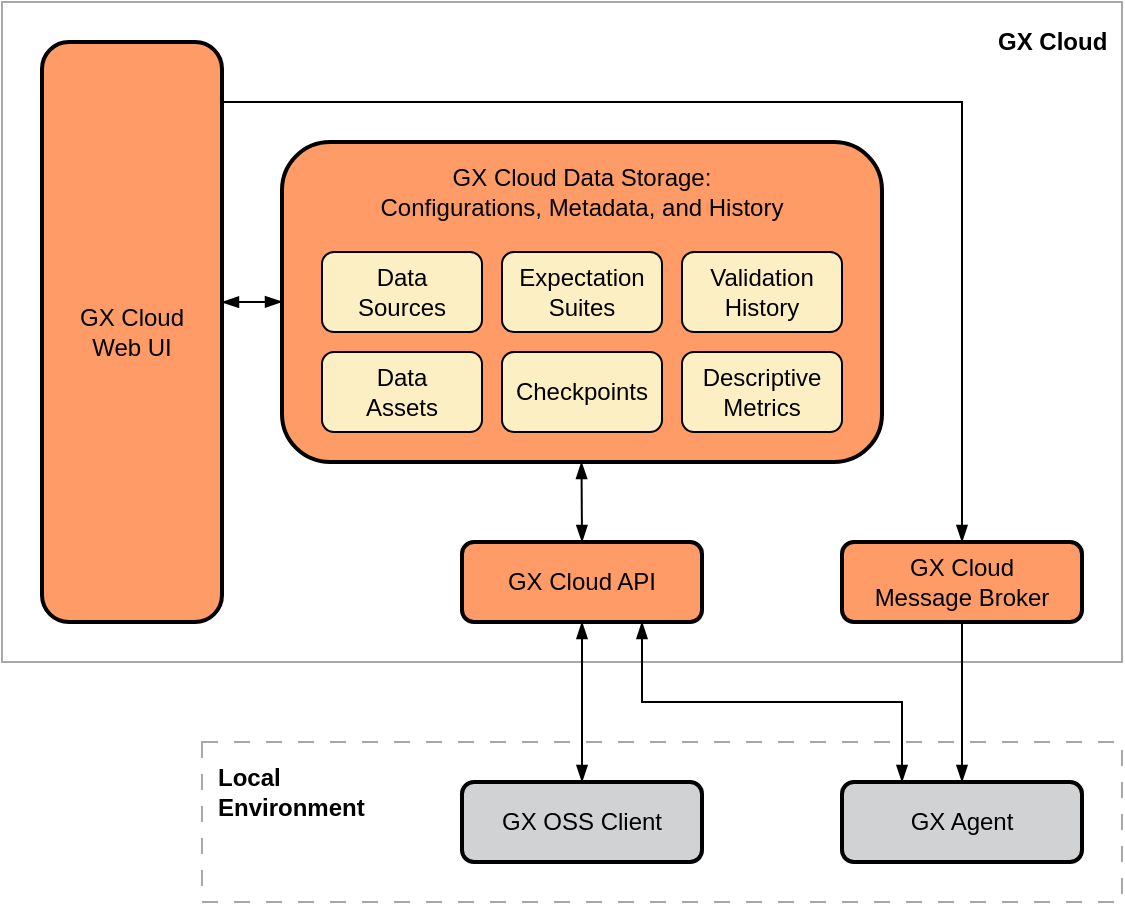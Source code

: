 <mxfile version="22.0.8" type="device" pages="4">
  <diagram id="4rBeRc0VbkWU1G6_L1bp" name="gx-cloud-architecture">
    <mxGraphModel dx="993" dy="1086" grid="1" gridSize="10" guides="1" tooltips="1" connect="1" arrows="1" fold="1" page="1" pageScale="1" pageWidth="1100" pageHeight="850" math="0" shadow="0">
      <root>
        <mxCell id="0" />
        <mxCell id="1" parent="0" />
        <mxCell id="TUDYuU7qML7kbOazX5dM-1" value="" style="rounded=0;whiteSpace=wrap;html=1;strokeColor=#A6A8AB;fillColor=none;dashed=1;perimeterSpacing=0;dashPattern=8 8;" parent="1" vertex="1">
          <mxGeometry x="260" y="410" width="460" height="80" as="geometry" />
        </mxCell>
        <mxCell id="TUDYuU7qML7kbOazX5dM-2" value="" style="rounded=0;whiteSpace=wrap;html=1;strokeColor=#A6A8AB;fillColor=none;" parent="1" vertex="1">
          <mxGeometry x="160" y="40" width="560" height="330" as="geometry" />
        </mxCell>
        <mxCell id="TUDYuU7qML7kbOazX5dM-3" value="" style="rounded=1;whiteSpace=wrap;html=1;strokeWidth=2;fillColor=#FF9B67;" parent="1" vertex="1">
          <mxGeometry x="300" y="110" width="300" height="160" as="geometry" />
        </mxCell>
        <mxCell id="TUDYuU7qML7kbOazX5dM-4" value="GX Agent" style="rounded=1;whiteSpace=wrap;html=1;glass=0;strokeWidth=2;fillColor=#D0D2D3;" parent="1" vertex="1">
          <mxGeometry x="580" y="430" width="120" height="40" as="geometry" />
        </mxCell>
        <mxCell id="TUDYuU7qML7kbOazX5dM-6" value="GX OSS Client" style="rounded=1;whiteSpace=wrap;html=1;fillColor=#d0d2d3;strokeWidth=2;" parent="1" vertex="1">
          <mxGeometry x="390" y="430" width="120" height="40" as="geometry" />
        </mxCell>
        <mxCell id="TUDYuU7qML7kbOazX5dM-8" value="GX Cloud Data Storage:&lt;br&gt;Configurations, Metadata, and History" style="text;html=1;strokeColor=none;fillColor=none;align=center;verticalAlign=middle;whiteSpace=wrap;rounded=0;" parent="1" vertex="1">
          <mxGeometry x="300" y="110" width="300" height="50" as="geometry" />
        </mxCell>
        <mxCell id="TUDYuU7qML7kbOazX5dM-9" value="GX Cloud&lt;br&gt;Web UI" style="rounded=1;whiteSpace=wrap;html=1;strokeWidth=2;fillColor=#FF9B67;" parent="1" vertex="1">
          <mxGeometry x="180" y="60" width="90" height="290" as="geometry" />
        </mxCell>
        <mxCell id="TUDYuU7qML7kbOazX5dM-11" value="GX Cloud API" style="rounded=1;whiteSpace=wrap;html=1;strokeWidth=2;fillColor=#FF9B67;" parent="1" vertex="1">
          <mxGeometry x="390" y="310" width="120" height="40" as="geometry" />
        </mxCell>
        <mxCell id="TUDYuU7qML7kbOazX5dM-12" value="" style="endArrow=blockThin;startArrow=blockThin;html=1;rounded=0;exitX=0.5;exitY=1;exitDx=0;exitDy=0;edgeStyle=orthogonalEdgeStyle;entryX=0.5;entryY=0;entryDx=0;entryDy=0;startFill=1;endFill=1;" parent="1" source="TUDYuU7qML7kbOazX5dM-11" target="TUDYuU7qML7kbOazX5dM-6" edge="1">
          <mxGeometry width="50" height="50" relative="1" as="geometry">
            <mxPoint x="260" y="619.5" as="sourcePoint" />
            <mxPoint x="350" y="420" as="targetPoint" />
            <Array as="points" />
          </mxGeometry>
        </mxCell>
        <mxCell id="TUDYuU7qML7kbOazX5dM-14" value="&lt;b&gt;GX Cloud&lt;/b&gt;" style="text;html=1;strokeColor=none;fillColor=none;align=left;verticalAlign=middle;whiteSpace=wrap;rounded=0;spacing=8;" parent="1" vertex="1">
          <mxGeometry x="650" y="40" width="70" height="40" as="geometry" />
        </mxCell>
        <mxCell id="TUDYuU7qML7kbOazX5dM-15" value="Data&lt;br&gt;Sources" style="rounded=1;whiteSpace=wrap;html=1;fillColor=#fcefc3;" parent="1" vertex="1">
          <mxGeometry x="320" y="165" width="80" height="40" as="geometry" />
        </mxCell>
        <mxCell id="TUDYuU7qML7kbOazX5dM-16" value="Data&lt;br&gt;Assets" style="rounded=1;whiteSpace=wrap;html=1;fillColor=#FCEFC3;" parent="1" vertex="1">
          <mxGeometry x="320" y="215" width="80" height="40" as="geometry" />
        </mxCell>
        <mxCell id="TUDYuU7qML7kbOazX5dM-17" value="Checkpoints" style="rounded=1;whiteSpace=wrap;html=1;fillColor=#FCEFC3;" parent="1" vertex="1">
          <mxGeometry x="410" y="215" width="80" height="40" as="geometry" />
        </mxCell>
        <mxCell id="TUDYuU7qML7kbOazX5dM-18" value="Expectation Suites" style="rounded=1;whiteSpace=wrap;html=1;fillColor=#FCEFC3;" parent="1" vertex="1">
          <mxGeometry x="410" y="165" width="80" height="40" as="geometry" />
        </mxCell>
        <mxCell id="TUDYuU7qML7kbOazX5dM-19" value="Validation History" style="rounded=1;whiteSpace=wrap;html=1;fillColor=#FCEFC3;" parent="1" vertex="1">
          <mxGeometry x="500" y="165" width="80" height="40" as="geometry" />
        </mxCell>
        <mxCell id="TUDYuU7qML7kbOazX5dM-20" value="Descriptive Metrics" style="rounded=1;whiteSpace=wrap;html=1;fillColor=#FCEFC3;" parent="1" vertex="1">
          <mxGeometry x="500" y="215" width="80" height="40" as="geometry" />
        </mxCell>
        <mxCell id="TUDYuU7qML7kbOazX5dM-21" value="GX Cloud&lt;br&gt;Message Broker" style="rounded=1;whiteSpace=wrap;html=1;strokeWidth=2;fillColor=#FF9B67;" parent="1" vertex="1">
          <mxGeometry x="580" y="310" width="120" height="40" as="geometry" />
        </mxCell>
        <mxCell id="TUDYuU7qML7kbOazX5dM-23" value="" style="endArrow=blockThin;startArrow=blockThin;html=1;rounded=0;jumpStyle=none;startFill=1;endFill=1;exitX=0;exitY=0.5;exitDx=0;exitDy=0;" parent="1" edge="1">
          <mxGeometry width="50" height="50" relative="1" as="geometry">
            <mxPoint x="300" y="189.88" as="sourcePoint" />
            <mxPoint x="270" y="190.13" as="targetPoint" />
          </mxGeometry>
        </mxCell>
        <mxCell id="TUDYuU7qML7kbOazX5dM-24" value="" style="endArrow=blockThin;startArrow=blockThin;html=1;rounded=0;jumpStyle=none;endFill=1;startFill=1;entryX=0.5;entryY=0;entryDx=0;entryDy=0;" parent="1" target="TUDYuU7qML7kbOazX5dM-11" edge="1">
          <mxGeometry width="50" height="50" relative="1" as="geometry">
            <mxPoint x="449.75" y="270" as="sourcePoint" />
            <mxPoint x="449.75" y="300" as="targetPoint" />
          </mxGeometry>
        </mxCell>
        <mxCell id="TUDYuU7qML7kbOazX5dM-25" value="" style="endArrow=blockThin;startArrow=none;html=1;rounded=0;edgeStyle=orthogonalEdgeStyle;startFill=0;jumpStyle=arc;jumpSize=14;endFill=1;exitX=0.994;exitY=0.095;exitDx=0;exitDy=0;exitPerimeter=0;entryX=0.5;entryY=0;entryDx=0;entryDy=0;" parent="1" source="TUDYuU7qML7kbOazX5dM-9" target="TUDYuU7qML7kbOazX5dM-21" edge="1">
          <mxGeometry width="50" height="50" relative="1" as="geometry">
            <mxPoint x="310" y="70" as="sourcePoint" />
            <mxPoint x="700" y="250" as="targetPoint" />
            <Array as="points">
              <mxPoint x="270" y="90" />
              <mxPoint x="640" y="90" />
            </Array>
          </mxGeometry>
        </mxCell>
        <mxCell id="TUDYuU7qML7kbOazX5dM-26" value="" style="endArrow=blockThin;startArrow=blockThin;html=1;rounded=0;exitX=0.75;exitY=1;exitDx=0;exitDy=0;edgeStyle=orthogonalEdgeStyle;entryX=0.25;entryY=0;entryDx=0;entryDy=0;endFill=1;startFill=1;" parent="1" source="TUDYuU7qML7kbOazX5dM-11" target="TUDYuU7qML7kbOazX5dM-4" edge="1">
          <mxGeometry width="50" height="50" relative="1" as="geometry">
            <mxPoint x="420" y="360" as="sourcePoint" />
            <mxPoint x="490" y="400" as="targetPoint" />
            <Array as="points">
              <mxPoint x="480" y="390" />
              <mxPoint x="610" y="390" />
            </Array>
          </mxGeometry>
        </mxCell>
        <mxCell id="TUDYuU7qML7kbOazX5dM-27" value="&lt;b&gt;Local Environment&lt;/b&gt;" style="text;html=1;strokeColor=none;fillColor=none;align=left;verticalAlign=middle;whiteSpace=wrap;rounded=0;spacing=8;" parent="1" vertex="1">
          <mxGeometry x="260" y="410" width="90" height="50" as="geometry" />
        </mxCell>
        <mxCell id="TUDYuU7qML7kbOazX5dM-28" value="" style="endArrow=blockThin;startArrow=none;html=1;rounded=0;edgeStyle=orthogonalEdgeStyle;entryX=0.5;entryY=0;entryDx=0;entryDy=0;endFill=1;startFill=0;exitX=0.5;exitY=1;exitDx=0;exitDy=0;" parent="1" source="TUDYuU7qML7kbOazX5dM-21" target="TUDYuU7qML7kbOazX5dM-4" edge="1">
          <mxGeometry width="50" height="50" relative="1" as="geometry">
            <mxPoint x="610" y="370" as="sourcePoint" />
            <mxPoint x="640" y="420" as="targetPoint" />
            <Array as="points" />
          </mxGeometry>
        </mxCell>
      </root>
    </mxGraphModel>
  </diagram>
  <diagram id="AdkBUQRsRMOlIh0LbK3u" name="deployment-snowflake">
    <mxGraphModel dx="993" dy="1086" grid="1" gridSize="10" guides="1" tooltips="1" connect="1" arrows="1" fold="1" page="1" pageScale="1" pageWidth="1100" pageHeight="850" math="0" shadow="0">
      <root>
        <mxCell id="0" />
        <mxCell id="1" parent="0" />
        <mxCell id="T9oxZPr1RcMpwuZcRDzO-1" value="" style="rounded=0;whiteSpace=wrap;html=1;strokeColor=#929497;fillColor=none;perimeterSpacing=0;strokeWidth=1;" parent="1" vertex="1">
          <mxGeometry x="280" y="240" width="170" height="140" as="geometry" />
        </mxCell>
        <mxCell id="T9oxZPr1RcMpwuZcRDzO-2" value="" style="rounded=0;whiteSpace=wrap;html=1;strokeColor=#A6A8AB;fillColor=none;perimeterSpacing=0;" parent="1" vertex="1">
          <mxGeometry x="290" y="250" width="140" height="95" as="geometry" />
        </mxCell>
        <mxCell id="t9HsivGxSzip43qTokhW-1" value="" style="rounded=0;whiteSpace=wrap;html=1;strokeColor=#A6A8AB;fillColor=none;dashed=1;dashPattern=8 8;" parent="1" vertex="1">
          <mxGeometry x="180" y="80" width="430" height="140" as="geometry" />
        </mxCell>
        <mxCell id="T9oxZPr1RcMpwuZcRDzO-29" value="" style="rounded=0;whiteSpace=wrap;html=1;strokeColor=#A6A8AB;fillColor=none;perimeterSpacing=0;" parent="1" vertex="1">
          <mxGeometry x="490" y="240" width="100" height="140" as="geometry" />
        </mxCell>
        <mxCell id="T9oxZPr1RcMpwuZcRDzO-8" value="&lt;b&gt;Local Environment&lt;/b&gt;" style="text;html=1;strokeColor=none;fillColor=none;align=left;verticalAlign=bottom;whiteSpace=wrap;rounded=0;spacing=0;spacingTop=2;spacingLeft=6;spacingRight=6;spacingBottom=6;" parent="1" vertex="1">
          <mxGeometry x="280" y="350" width="120" height="30" as="geometry" />
        </mxCell>
        <mxCell id="T9oxZPr1RcMpwuZcRDzO-11" value="" style="shape=cylinder3;whiteSpace=wrap;html=1;boundedLbl=1;backgroundOutline=1;size=15;strokeWidth=1;fillColor=#D0D2D3;" parent="1" vertex="1">
          <mxGeometry x="510" y="257.5" width="60" height="80" as="geometry" />
        </mxCell>
        <mxCell id="T9oxZPr1RcMpwuZcRDzO-12" value="Data Sources" style="text;html=1;strokeColor=none;fillColor=none;align=center;verticalAlign=middle;whiteSpace=wrap;rounded=0;" parent="1" vertex="1">
          <mxGeometry x="510" y="297.5" width="60" height="30" as="geometry" />
        </mxCell>
        <mxCell id="T9oxZPr1RcMpwuZcRDzO-14" value="" style="endArrow=blockThin;startArrow=none;html=1;rounded=0;startFill=0;entryX=1;entryY=0.5;entryDx=0;entryDy=0;edgeStyle=orthogonalEdgeStyle;endFill=1;exitX=0;exitY=0.5;exitDx=0;exitDy=0;exitPerimeter=0;" parent="1" source="T9oxZPr1RcMpwuZcRDzO-11" target="T9oxZPr1RcMpwuZcRDzO-27" edge="1">
          <mxGeometry width="50" height="50" relative="1" as="geometry">
            <mxPoint x="489" y="326" as="sourcePoint" />
            <mxPoint x="255" y="320" as="targetPoint" />
            <Array as="points">
              <mxPoint x="480" y="290" />
              <mxPoint x="480" y="290" />
            </Array>
          </mxGeometry>
        </mxCell>
        <mxCell id="T9oxZPr1RcMpwuZcRDzO-19" value="" style="endArrow=blockThin;startArrow=blockThin;html=1;rounded=0;entryX=0.5;entryY=1;entryDx=0;entryDy=0;startFill=1;endFill=1;" parent="1" edge="1">
          <mxGeometry width="50" height="50" relative="1" as="geometry">
            <mxPoint x="239.88" y="266" as="sourcePoint" />
            <mxPoint x="239.88" y="200" as="targetPoint" />
          </mxGeometry>
        </mxCell>
        <mxCell id="T9oxZPr1RcMpwuZcRDzO-21" value="" style="endArrow=blockThin;startArrow=blockThin;html=1;rounded=0;entryX=0.5;entryY=1;entryDx=0;entryDy=0;startFill=1;endFill=1;exitX=0.5;exitY=0;exitDx=0;exitDy=0;" parent="1" source="T9oxZPr1RcMpwuZcRDzO-27" edge="1">
          <mxGeometry width="50" height="50" relative="1" as="geometry">
            <mxPoint x="370" y="230" as="sourcePoint" />
            <mxPoint x="360" y="200" as="targetPoint" />
          </mxGeometry>
        </mxCell>
        <mxCell id="T9oxZPr1RcMpwuZcRDzO-22" value="" style="endArrow=none;startArrow=blockThin;html=1;rounded=0;startFill=1;endFill=0;exitX=0.75;exitY=0;exitDx=0;exitDy=0;edgeStyle=orthogonalEdgeStyle;entryX=0.5;entryY=1;entryDx=0;entryDy=0;" parent="1" source="T9oxZPr1RcMpwuZcRDzO-27" target="t9HsivGxSzip43qTokhW-6" edge="1">
          <mxGeometry width="50" height="50" relative="1" as="geometry">
            <mxPoint x="510" y="290" as="sourcePoint" />
            <mxPoint x="495" y="200" as="targetPoint" />
            <Array as="points">
              <mxPoint x="385" y="230" />
              <mxPoint x="515" y="230" />
            </Array>
          </mxGeometry>
        </mxCell>
        <mxCell id="T9oxZPr1RcMpwuZcRDzO-26" value="&lt;b&gt;Docker&lt;/b&gt;" style="text;html=1;strokeColor=none;fillColor=none;align=left;verticalAlign=bottom;whiteSpace=wrap;rounded=0;spacing=0;spacingTop=2;spacingLeft=6;spacingRight=6;spacingBottom=6;" parent="1" vertex="1">
          <mxGeometry x="290" y="315" width="60" height="30" as="geometry" />
        </mxCell>
        <mxCell id="T9oxZPr1RcMpwuZcRDzO-27" value="GX Agent" style="rounded=1;whiteSpace=wrap;html=1;glass=0;strokeWidth=1;fillColor=#D0D2D3;" parent="1" vertex="1">
          <mxGeometry x="310" y="270" width="100" height="40" as="geometry" />
        </mxCell>
        <mxCell id="T9oxZPr1RcMpwuZcRDzO-28" value="" style="shape=mxgraph.signs.nature.snowflake;html=1;pointerEvents=1;fillColor=#000000;strokeColor=none;verticalLabelPosition=bottom;verticalAlign=top;align=center;" parent="1" vertex="1">
          <mxGeometry x="531.12" y="261.5" width="17.75" height="20" as="geometry" />
        </mxCell>
        <mxCell id="T9oxZPr1RcMpwuZcRDzO-30" value="&lt;b&gt;Snowflake&lt;/b&gt;" style="text;html=1;strokeColor=none;fillColor=none;align=center;verticalAlign=bottom;whiteSpace=wrap;rounded=0;spacing=0;spacingTop=2;spacingLeft=6;spacingRight=6;spacingBottom=6;" parent="1" vertex="1">
          <mxGeometry x="490" y="350" width="100" height="30" as="geometry" />
        </mxCell>
        <mxCell id="T9oxZPr1RcMpwuZcRDzO-31" value="You" style="sketch=0;aspect=fixed;pointerEvents=1;shadow=0;dashed=0;html=1;strokeColor=none;labelPosition=center;verticalLabelPosition=bottom;verticalAlign=top;align=center;fillColor=#404041;shape=mxgraph.azure.user" parent="1" vertex="1">
          <mxGeometry x="219.2" y="270" width="37.6" height="40" as="geometry" />
        </mxCell>
        <mxCell id="t9HsivGxSzip43qTokhW-2" value="GX Cloud&lt;br&gt;Web UI" style="rounded=1;whiteSpace=wrap;html=1;strokeWidth=1;fillColor=#FF9B67;" parent="1" vertex="1">
          <mxGeometry x="200" y="90" width="80" height="110" as="geometry" />
        </mxCell>
        <mxCell id="t9HsivGxSzip43qTokhW-3" value="&lt;b&gt;GX Cloud&lt;/b&gt;" style="text;html=1;strokeColor=none;fillColor=none;align=right;verticalAlign=top;whiteSpace=wrap;rounded=0;spacing=0;spacingLeft=6;spacingTop=2;spacingRight=6;" parent="1" vertex="1">
          <mxGeometry x="540" y="80" width="70" height="30" as="geometry" />
        </mxCell>
        <mxCell id="t9HsivGxSzip43qTokhW-4" value="GX Cloud Data Storage" style="rounded=1;whiteSpace=wrap;html=1;strokeWidth=1;fillColor=#FF9B67;" parent="1" vertex="1">
          <mxGeometry x="310" y="120" width="160" height="30" as="geometry" />
        </mxCell>
        <mxCell id="t9HsivGxSzip43qTokhW-5" value="GX Cloud API" style="rounded=1;whiteSpace=wrap;html=1;strokeWidth=1;fillColor=#FF9B67;" parent="1" vertex="1">
          <mxGeometry x="310" y="170" width="100" height="30" as="geometry" />
        </mxCell>
        <mxCell id="t9HsivGxSzip43qTokhW-6" value="GX Cloud Message Broker" style="rounded=1;whiteSpace=wrap;html=1;strokeWidth=1;fillColor=#FF9B67;" parent="1" vertex="1">
          <mxGeometry x="440" y="170" width="150" height="30" as="geometry" />
        </mxCell>
        <mxCell id="t9HsivGxSzip43qTokhW-7" value="" style="endArrow=blockThin;html=1;rounded=0;startArrow=blockThin;startFill=1;endFill=1;endSize=3;startSize=3;entryX=0;entryY=0.5;entryDx=0;entryDy=0;" parent="1" target="t9HsivGxSzip43qTokhW-4" edge="1">
          <mxGeometry width="50" height="50" relative="1" as="geometry">
            <mxPoint x="280" y="134.87" as="sourcePoint" />
            <mxPoint x="300" y="134.87" as="targetPoint" />
          </mxGeometry>
        </mxCell>
        <mxCell id="t9HsivGxSzip43qTokhW-8" value="" style="endArrow=blockThin;html=1;rounded=0;edgeStyle=orthogonalEdgeStyle;endFill=1;endSize=3;jumpStyle=arc;jumpSize=6;exitX=1;exitY=0.25;exitDx=0;exitDy=0;entryX=0.5;entryY=0;entryDx=0;entryDy=0;" parent="1" source="t9HsivGxSzip43qTokhW-2" target="t9HsivGxSzip43qTokhW-6" edge="1">
          <mxGeometry width="50" height="50" relative="1" as="geometry">
            <mxPoint x="500" y="-10" as="sourcePoint" />
            <mxPoint x="650" y="150" as="targetPoint" />
            <Array as="points">
              <mxPoint x="280" y="105" />
              <mxPoint x="515" y="105" />
            </Array>
          </mxGeometry>
        </mxCell>
        <mxCell id="t9HsivGxSzip43qTokhW-9" value="" style="endArrow=blockThin;startArrow=blockThin;html=1;rounded=0;startFill=1;endFill=1;endSize=3;startSize=3;" parent="1" edge="1">
          <mxGeometry width="50" height="50" relative="1" as="geometry">
            <mxPoint x="359.75" y="170" as="sourcePoint" />
            <mxPoint x="359.75" y="150" as="targetPoint" />
          </mxGeometry>
        </mxCell>
      </root>
    </mxGraphModel>
  </diagram>
  <diagram name="deployment-gx-oss-local" id="99DBTO8NIz74rKfxcll5">
    <mxGraphModel dx="993" dy="1086" grid="1" gridSize="10" guides="1" tooltips="1" connect="1" arrows="1" fold="1" page="1" pageScale="1" pageWidth="1100" pageHeight="850" math="0" shadow="0">
      <root>
        <mxCell id="eq-3WCoerHAYVFcHPi5h-0" />
        <mxCell id="eq-3WCoerHAYVFcHPi5h-1" parent="eq-3WCoerHAYVFcHPi5h-0" />
        <mxCell id="oQLRixCJjy86TP2jlr9x-3" value="" style="rounded=0;whiteSpace=wrap;html=1;strokeColor=#a6a8ab;fillColor=none;dashed=1;dashPattern=8 8;" parent="eq-3WCoerHAYVFcHPi5h-1" vertex="1">
          <mxGeometry x="190" y="70" width="430" height="140" as="geometry" />
        </mxCell>
        <mxCell id="oQLRixCJjy86TP2jlr9x-1" value="" style="rounded=0;whiteSpace=wrap;html=1;strokeColor=#a6a8ab;fillColor=none;perimeterSpacing=0;" parent="eq-3WCoerHAYVFcHPi5h-1" vertex="1">
          <mxGeometry x="290" y="230" width="410" height="140" as="geometry" />
        </mxCell>
        <mxCell id="oQLRixCJjy86TP2jlr9x-2" value="" style="rounded=0;whiteSpace=wrap;html=1;strokeColor=#a6a8ab;fillColor=none;perimeterSpacing=0;" parent="eq-3WCoerHAYVFcHPi5h-1" vertex="1">
          <mxGeometry x="460" y="240" width="140" height="95" as="geometry" />
        </mxCell>
        <mxCell id="oQLRixCJjy86TP2jlr9x-4" value="GX Cloud&lt;br&gt;Web UI" style="rounded=1;whiteSpace=wrap;html=1;strokeWidth=1;fillColor=#FF9B67;" parent="eq-3WCoerHAYVFcHPi5h-1" vertex="1">
          <mxGeometry x="210" y="80" width="80" height="110" as="geometry" />
        </mxCell>
        <mxCell id="oQLRixCJjy86TP2jlr9x-5" value="&lt;b&gt;GX Cloud&lt;/b&gt;" style="text;html=1;strokeColor=none;fillColor=none;align=right;verticalAlign=top;whiteSpace=wrap;rounded=0;spacing=0;spacingLeft=6;spacingTop=2;spacingRight=6;" parent="eq-3WCoerHAYVFcHPi5h-1" vertex="1">
          <mxGeometry x="550" y="70" width="70" height="30" as="geometry" />
        </mxCell>
        <mxCell id="oQLRixCJjy86TP2jlr9x-6" value="&lt;b&gt;Local Environment&lt;/b&gt;" style="text;html=1;strokeColor=none;fillColor=none;align=left;verticalAlign=bottom;whiteSpace=wrap;rounded=0;spacing=0;spacingTop=2;spacingLeft=6;spacingRight=6;spacingBottom=6;" parent="eq-3WCoerHAYVFcHPi5h-1" vertex="1">
          <mxGeometry x="290" y="340" width="120" height="30" as="geometry" />
        </mxCell>
        <mxCell id="oQLRixCJjy86TP2jlr9x-7" value="GX Cloud Data Storage" style="rounded=1;whiteSpace=wrap;html=1;strokeWidth=1;fillColor=#FF9B67;" parent="eq-3WCoerHAYVFcHPi5h-1" vertex="1">
          <mxGeometry x="320" y="110" width="160" height="30" as="geometry" />
        </mxCell>
        <mxCell id="oQLRixCJjy86TP2jlr9x-8" value="GX Cloud API" style="rounded=1;whiteSpace=wrap;html=1;strokeWidth=1;fillColor=#FF9B67;" parent="eq-3WCoerHAYVFcHPi5h-1" vertex="1">
          <mxGeometry x="320" y="160" width="100" height="30" as="geometry" />
        </mxCell>
        <mxCell id="oQLRixCJjy86TP2jlr9x-9" value="" style="shape=cylinder3;whiteSpace=wrap;html=1;boundedLbl=1;backgroundOutline=1;size=15;strokeWidth=1;fillColor=#D0D2D3;" parent="eq-3WCoerHAYVFcHPi5h-1" vertex="1">
          <mxGeometry x="620" y="247.5" width="60" height="80" as="geometry" />
        </mxCell>
        <mxCell id="oQLRixCJjy86TP2jlr9x-10" value="Data Sources" style="text;html=1;strokeColor=none;fillColor=none;align=center;verticalAlign=middle;whiteSpace=wrap;rounded=0;" parent="eq-3WCoerHAYVFcHPi5h-1" vertex="1">
          <mxGeometry x="620" y="285" width="60" height="30" as="geometry" />
        </mxCell>
        <mxCell id="oQLRixCJjy86TP2jlr9x-11" value="" style="endArrow=blockThin;startArrow=none;html=1;rounded=0;startFill=0;edgeStyle=orthogonalEdgeStyle;endFill=1;exitX=0;exitY=0.5;exitDx=0;exitDy=0;exitPerimeter=0;entryX=1;entryY=0.5;entryDx=0;entryDy=0;" parent="eq-3WCoerHAYVFcHPi5h-1" source="oQLRixCJjy86TP2jlr9x-9" target="oQLRixCJjy86TP2jlr9x-20" edge="1">
          <mxGeometry width="50" height="50" relative="1" as="geometry">
            <mxPoint x="569" y="316" as="sourcePoint" />
            <mxPoint x="530" y="450" as="targetPoint" />
            <Array as="points">
              <mxPoint x="620" y="280" />
            </Array>
          </mxGeometry>
        </mxCell>
        <mxCell id="oQLRixCJjy86TP2jlr9x-12" value="GX Cloud Message Broker" style="rounded=1;whiteSpace=wrap;html=1;strokeWidth=1;fillColor=#FF9B67;" parent="eq-3WCoerHAYVFcHPi5h-1" vertex="1">
          <mxGeometry x="450" y="160" width="150" height="30" as="geometry" />
        </mxCell>
        <mxCell id="oQLRixCJjy86TP2jlr9x-14" value="" style="endArrow=blockThin;startArrow=blockThin;html=1;rounded=0;entryX=0.75;entryY=1;entryDx=0;entryDy=0;startFill=1;endFill=1;exitX=0.25;exitY=0;exitDx=0;exitDy=0;edgeStyle=orthogonalEdgeStyle;" parent="eq-3WCoerHAYVFcHPi5h-1" source="oQLRixCJjy86TP2jlr9x-20" target="oQLRixCJjy86TP2jlr9x-8" edge="1">
          <mxGeometry width="50" height="50" relative="1" as="geometry">
            <mxPoint x="360" y="280" as="sourcePoint" />
            <mxPoint x="360" y="200" as="targetPoint" />
            <Array as="points">
              <mxPoint x="505" y="220" />
              <mxPoint x="395" y="220" />
            </Array>
          </mxGeometry>
        </mxCell>
        <mxCell id="oQLRixCJjy86TP2jlr9x-15" value="" style="endArrow=none;startArrow=blockThin;html=1;rounded=0;startFill=1;endFill=0;exitX=0.5;exitY=0;exitDx=0;exitDy=0;edgeStyle=orthogonalEdgeStyle;" parent="eq-3WCoerHAYVFcHPi5h-1" edge="1">
          <mxGeometry width="50" height="50" relative="1" as="geometry">
            <mxPoint x="524.88" y="260" as="sourcePoint" />
            <mxPoint x="524.88" y="190" as="targetPoint" />
            <Array as="points" />
          </mxGeometry>
        </mxCell>
        <mxCell id="oQLRixCJjy86TP2jlr9x-16" value="" style="endArrow=blockThin;html=1;rounded=0;startArrow=blockThin;startFill=1;endFill=1;endSize=3;startSize=3;entryX=0;entryY=0.5;entryDx=0;entryDy=0;" parent="eq-3WCoerHAYVFcHPi5h-1" target="oQLRixCJjy86TP2jlr9x-7" edge="1">
          <mxGeometry width="50" height="50" relative="1" as="geometry">
            <mxPoint x="290" y="124.87" as="sourcePoint" />
            <mxPoint x="310" y="124.87" as="targetPoint" />
          </mxGeometry>
        </mxCell>
        <mxCell id="oQLRixCJjy86TP2jlr9x-18" value="" style="endArrow=blockThin;html=1;rounded=0;edgeStyle=orthogonalEdgeStyle;endFill=1;endSize=3;jumpStyle=arc;jumpSize=6;exitX=1;exitY=0.25;exitDx=0;exitDy=0;entryX=0.5;entryY=0;entryDx=0;entryDy=0;" parent="eq-3WCoerHAYVFcHPi5h-1" source="oQLRixCJjy86TP2jlr9x-4" target="oQLRixCJjy86TP2jlr9x-12" edge="1">
          <mxGeometry width="50" height="50" relative="1" as="geometry">
            <mxPoint x="510" y="-20" as="sourcePoint" />
            <mxPoint x="660" y="140" as="targetPoint" />
            <Array as="points">
              <mxPoint x="290" y="95" />
              <mxPoint x="525" y="95" />
            </Array>
          </mxGeometry>
        </mxCell>
        <mxCell id="oQLRixCJjy86TP2jlr9x-19" value="&lt;b&gt;Docker&lt;/b&gt;" style="text;html=1;strokeColor=none;fillColor=none;align=left;verticalAlign=bottom;whiteSpace=wrap;rounded=0;spacing=0;spacingTop=2;spacingLeft=6;spacingRight=6;spacingBottom=6;" parent="eq-3WCoerHAYVFcHPi5h-1" vertex="1">
          <mxGeometry x="460" y="305" width="60" height="30" as="geometry" />
        </mxCell>
        <mxCell id="oQLRixCJjy86TP2jlr9x-20" value="GX Agent" style="rounded=1;whiteSpace=wrap;html=1;glass=0;strokeWidth=1;fillColor=#D0D2D3;" parent="eq-3WCoerHAYVFcHPi5h-1" vertex="1">
          <mxGeometry x="480" y="260" width="100" height="40" as="geometry" />
        </mxCell>
        <mxCell id="oQLRixCJjy86TP2jlr9x-23" value="You" style="sketch=0;aspect=fixed;pointerEvents=1;shadow=0;dashed=0;html=1;strokeColor=none;labelPosition=center;verticalLabelPosition=bottom;verticalAlign=top;align=center;fillColor=#404041;shape=mxgraph.azure.user" parent="eq-3WCoerHAYVFcHPi5h-1" vertex="1">
          <mxGeometry x="229.2" y="260" width="37.6" height="40" as="geometry" />
        </mxCell>
        <mxCell id="oQLRixCJjy86TP2jlr9x-24" value="" style="rounded=0;whiteSpace=wrap;html=1;strokeColor=#929497;fillColor=none;perimeterSpacing=0;" parent="eq-3WCoerHAYVFcHPi5h-1" vertex="1">
          <mxGeometry x="310" y="240" width="140" height="95" as="geometry" />
        </mxCell>
        <mxCell id="oQLRixCJjy86TP2jlr9x-25" value="&lt;b&gt;Python&lt;/b&gt;" style="text;html=1;strokeColor=none;fillColor=none;align=left;verticalAlign=bottom;whiteSpace=wrap;rounded=0;spacing=0;spacingTop=2;spacingLeft=6;spacingRight=6;spacingBottom=6;" parent="eq-3WCoerHAYVFcHPi5h-1" vertex="1">
          <mxGeometry x="310" y="305" width="60" height="30" as="geometry" />
        </mxCell>
        <mxCell id="oQLRixCJjy86TP2jlr9x-26" value="GX OSS Client" style="rounded=1;whiteSpace=wrap;html=1;glass=0;strokeWidth=1;fillColor=#D0D2D3;" parent="eq-3WCoerHAYVFcHPi5h-1" vertex="1">
          <mxGeometry x="330" y="260" width="100" height="40" as="geometry" />
        </mxCell>
        <mxCell id="oQLRixCJjy86TP2jlr9x-28" value="" style="endArrow=blockThin;startArrow=blockThin;html=1;rounded=0;startFill=1;endFill=1;edgeStyle=orthogonalEdgeStyle;entryX=0;entryY=0.5;entryDx=0;entryDy=0;" parent="eq-3WCoerHAYVFcHPi5h-1" target="oQLRixCJjy86TP2jlr9x-26" edge="1">
          <mxGeometry width="50" height="50" relative="1" as="geometry">
            <mxPoint x="270" y="280" as="sourcePoint" />
            <mxPoint x="310" y="280" as="targetPoint" />
            <Array as="points">
              <mxPoint x="270" y="280" />
            </Array>
          </mxGeometry>
        </mxCell>
        <mxCell id="1DeH39sPS2AUYV1z3ZJo-0" value="" style="endArrow=blockThin;startArrow=blockThin;html=1;rounded=0;entryX=0.5;entryY=1;entryDx=0;entryDy=0;exitX=0.4;exitY=-0.025;exitDx=0;exitDy=0;exitPerimeter=0;startFill=1;endFill=1;" parent="eq-3WCoerHAYVFcHPi5h-1" source="oQLRixCJjy86TP2jlr9x-26" target="oQLRixCJjy86TP2jlr9x-8" edge="1">
          <mxGeometry width="50" height="50" relative="1" as="geometry">
            <mxPoint x="350" y="270" as="sourcePoint" />
            <mxPoint x="400" y="220" as="targetPoint" />
          </mxGeometry>
        </mxCell>
        <mxCell id="0ZklsyBmP54bOJQqsUWK-0" value="" style="endArrow=blockThin;startArrow=blockThin;html=1;rounded=0;startFill=1;endFill=1;endSize=3;startSize=3;" parent="eq-3WCoerHAYVFcHPi5h-1" edge="1">
          <mxGeometry width="50" height="50" relative="1" as="geometry">
            <mxPoint x="369.75" y="160" as="sourcePoint" />
            <mxPoint x="369.75" y="140" as="targetPoint" />
          </mxGeometry>
        </mxCell>
        <mxCell id="vha6Av57vPdu4fXda48C-0" value="" style="endArrow=blockThin;startArrow=blockThin;html=1;rounded=0;entryX=0.5;entryY=1;entryDx=0;entryDy=0;startFill=1;endFill=1;" parent="eq-3WCoerHAYVFcHPi5h-1" edge="1">
          <mxGeometry width="50" height="50" relative="1" as="geometry">
            <mxPoint x="249.88" y="255" as="sourcePoint" />
            <mxPoint x="249.88" y="190" as="targetPoint" />
          </mxGeometry>
        </mxCell>
      </root>
    </mxGraphModel>
  </diagram>
  <diagram id="6KD0Alq4c7xAnq66J7ub" name="deployment-orchestrator">
    <mxGraphModel dx="993" dy="1086" grid="1" gridSize="10" guides="1" tooltips="1" connect="1" arrows="1" fold="1" page="1" pageScale="1" pageWidth="1100" pageHeight="850" math="0" shadow="0">
      <root>
        <mxCell id="0" />
        <mxCell id="1" parent="0" />
        <mxCell id="pKo_-XbmdBcV7QkTmMUj-1" value="" style="rounded=0;whiteSpace=wrap;html=1;strokeColor=#A6A8AB;fillColor=none;perimeterSpacing=0;" parent="1" vertex="1">
          <mxGeometry x="230" y="230" width="440" height="140" as="geometry" />
        </mxCell>
        <mxCell id="pKo_-XbmdBcV7QkTmMUj-27" value="" style="shape=hexagon;perimeter=hexagonPerimeter2;whiteSpace=wrap;html=1;fixedSize=1;fillColor=none;strokeColor=#A6A8AB;" parent="1" vertex="1">
          <mxGeometry x="400" y="240" width="160" height="100" as="geometry" />
        </mxCell>
        <mxCell id="pKo_-XbmdBcV7QkTmMUj-6" value="&lt;b&gt;Local Environment&lt;/b&gt;" style="text;html=1;strokeColor=none;fillColor=none;align=left;verticalAlign=bottom;whiteSpace=wrap;rounded=0;spacing=0;spacingTop=2;spacingLeft=6;spacingRight=6;spacingBottom=6;" parent="1" vertex="1">
          <mxGeometry x="230" y="340" width="120" height="30" as="geometry" />
        </mxCell>
        <mxCell id="pKo_-XbmdBcV7QkTmMUj-9" value="" style="shape=cylinder3;whiteSpace=wrap;html=1;boundedLbl=1;backgroundOutline=1;size=15;strokeWidth=1;fillColor=#D0D2D3;" parent="1" vertex="1">
          <mxGeometry x="590" y="247.5" width="60" height="80" as="geometry" />
        </mxCell>
        <mxCell id="pKo_-XbmdBcV7QkTmMUj-10" value="Data Sources" style="text;html=1;strokeColor=none;fillColor=none;align=center;verticalAlign=middle;whiteSpace=wrap;rounded=0;" parent="1" vertex="1">
          <mxGeometry x="590" y="285" width="60" height="30" as="geometry" />
        </mxCell>
        <mxCell id="pKo_-XbmdBcV7QkTmMUj-14" value="" style="endArrow=blockThin;startArrow=blockThin;html=1;rounded=0;entryX=0.75;entryY=1;entryDx=0;entryDy=0;startFill=1;endFill=1;exitX=0.5;exitY=0;exitDx=0;exitDy=0;edgeStyle=orthogonalEdgeStyle;" parent="1" source="pKo_-XbmdBcV7QkTmMUj-20" edge="1">
          <mxGeometry width="50" height="50" relative="1" as="geometry">
            <mxPoint x="320" y="280" as="sourcePoint" />
            <mxPoint x="345" y="190" as="targetPoint" />
            <Array as="points">
              <mxPoint x="480" y="220" />
              <mxPoint x="345" y="220" />
            </Array>
          </mxGeometry>
        </mxCell>
        <mxCell id="pKo_-XbmdBcV7QkTmMUj-19" value="&lt;b&gt;Orchestrator&lt;/b&gt;" style="text;html=1;strokeColor=none;fillColor=none;align=center;verticalAlign=bottom;whiteSpace=wrap;rounded=0;spacing=0;spacingTop=2;spacingLeft=6;spacingRight=6;spacingBottom=6;" parent="1" vertex="1">
          <mxGeometry x="420" y="310" width="120" height="30" as="geometry" />
        </mxCell>
        <mxCell id="pKo_-XbmdBcV7QkTmMUj-20" value="GX OSS Client" style="rounded=1;whiteSpace=wrap;html=1;glass=0;strokeWidth=1;fillColor=#D0D2D3;" parent="1" vertex="1">
          <mxGeometry x="430" y="270" width="100" height="40" as="geometry" />
        </mxCell>
        <mxCell id="pKo_-XbmdBcV7QkTmMUj-21" value="You" style="sketch=0;aspect=fixed;pointerEvents=1;shadow=0;dashed=0;html=1;strokeColor=none;labelPosition=center;verticalLabelPosition=bottom;verticalAlign=top;align=center;fillColor=#404041;shape=mxgraph.azure.user" parent="1" vertex="1">
          <mxGeometry x="169" y="265.5" width="37.6" height="40" as="geometry" />
        </mxCell>
        <mxCell id="pKo_-XbmdBcV7QkTmMUj-22" value="" style="rounded=0;whiteSpace=wrap;html=1;strokeColor=#A6A8AB;fillColor=none;perimeterSpacing=0;" parent="1" vertex="1">
          <mxGeometry x="250" y="240" width="140" height="100" as="geometry" />
        </mxCell>
        <mxCell id="pKo_-XbmdBcV7QkTmMUj-23" value="&lt;b&gt;Python&lt;/b&gt;" style="text;html=1;strokeColor=none;fillColor=none;align=left;verticalAlign=bottom;whiteSpace=wrap;rounded=0;spacing=0;spacingTop=2;spacingLeft=6;spacingRight=6;spacingBottom=6;" parent="1" vertex="1">
          <mxGeometry x="250" y="310" width="60" height="30" as="geometry" />
        </mxCell>
        <mxCell id="pKo_-XbmdBcV7QkTmMUj-24" value="GX OSS Client" style="rounded=1;whiteSpace=wrap;html=1;glass=0;strokeWidth=1;fillColor=#D0D2D3;" parent="1" vertex="1">
          <mxGeometry x="270" y="270" width="100" height="40" as="geometry" />
        </mxCell>
        <mxCell id="pKo_-XbmdBcV7QkTmMUj-26" value="" style="endArrow=blockThin;startArrow=blockThin;html=1;rounded=0;startFill=1;endFill=1;edgeStyle=orthogonalEdgeStyle;" parent="1" edge="1">
          <mxGeometry width="50" height="50" relative="1" as="geometry">
            <mxPoint x="210" y="289.75" as="sourcePoint" />
            <mxPoint x="270" y="289.75" as="targetPoint" />
            <Array as="points" />
          </mxGeometry>
        </mxCell>
        <mxCell id="pKo_-XbmdBcV7QkTmMUj-29" value="" style="endArrow=none;startArrow=blockThin;html=1;rounded=0;startFill=1;endFill=0;" parent="1" edge="1">
          <mxGeometry width="50" height="50" relative="1" as="geometry">
            <mxPoint x="530.01" y="289.88" as="sourcePoint" />
            <mxPoint x="590.01" y="289.88" as="targetPoint" />
          </mxGeometry>
        </mxCell>
        <mxCell id="yuvy65hC9Idy5uh6YItI-1" value="" style="rounded=0;whiteSpace=wrap;html=1;strokeColor=#A6A8AB;fillColor=none;dashed=1;dashPattern=8 8;" parent="1" vertex="1">
          <mxGeometry x="140" y="70" width="430" height="140" as="geometry" />
        </mxCell>
        <mxCell id="yuvy65hC9Idy5uh6YItI-2" value="GX Cloud&lt;br&gt;Web UI" style="rounded=1;whiteSpace=wrap;html=1;strokeWidth=1;fillColor=#FF9B67;" parent="1" vertex="1">
          <mxGeometry x="160" y="80" width="80" height="110" as="geometry" />
        </mxCell>
        <mxCell id="yuvy65hC9Idy5uh6YItI-3" value="&lt;b&gt;GX Cloud&lt;/b&gt;" style="text;html=1;strokeColor=none;fillColor=none;align=right;verticalAlign=top;whiteSpace=wrap;rounded=0;spacing=0;spacingLeft=6;spacingTop=2;spacingRight=6;" parent="1" vertex="1">
          <mxGeometry x="500" y="70" width="70" height="30" as="geometry" />
        </mxCell>
        <mxCell id="yuvy65hC9Idy5uh6YItI-4" value="GX Cloud Data Storage" style="rounded=1;whiteSpace=wrap;html=1;strokeWidth=1;fillColor=#FF9B67;" parent="1" vertex="1">
          <mxGeometry x="270" y="110" width="160" height="30" as="geometry" />
        </mxCell>
        <mxCell id="yuvy65hC9Idy5uh6YItI-5" value="GX Cloud API" style="rounded=1;whiteSpace=wrap;html=1;strokeWidth=1;fillColor=#FF9B67;" parent="1" vertex="1">
          <mxGeometry x="270" y="160" width="100" height="30" as="geometry" />
        </mxCell>
        <mxCell id="yuvy65hC9Idy5uh6YItI-6" value="GX Cloud Message Broker" style="rounded=1;whiteSpace=wrap;html=1;strokeWidth=1;fillColor=#FF9B67;" parent="1" vertex="1">
          <mxGeometry x="400" y="160" width="150" height="30" as="geometry" />
        </mxCell>
        <mxCell id="yuvy65hC9Idy5uh6YItI-7" value="" style="endArrow=blockThin;html=1;rounded=0;startArrow=blockThin;startFill=1;endFill=1;endSize=3;startSize=3;entryX=0;entryY=0.5;entryDx=0;entryDy=0;" parent="1" target="yuvy65hC9Idy5uh6YItI-4" edge="1">
          <mxGeometry width="50" height="50" relative="1" as="geometry">
            <mxPoint x="240" y="124.87" as="sourcePoint" />
            <mxPoint x="260" y="124.87" as="targetPoint" />
          </mxGeometry>
        </mxCell>
        <mxCell id="yuvy65hC9Idy5uh6YItI-9" value="" style="endArrow=blockThin;html=1;rounded=0;edgeStyle=orthogonalEdgeStyle;endFill=1;endSize=3;jumpStyle=arc;jumpSize=6;exitX=1;exitY=0.25;exitDx=0;exitDy=0;entryX=0.5;entryY=0;entryDx=0;entryDy=0;" parent="1" source="yuvy65hC9Idy5uh6YItI-2" target="yuvy65hC9Idy5uh6YItI-6" edge="1">
          <mxGeometry width="50" height="50" relative="1" as="geometry">
            <mxPoint x="460" y="-20" as="sourcePoint" />
            <mxPoint x="610" y="140" as="targetPoint" />
            <Array as="points">
              <mxPoint x="240" y="95" />
              <mxPoint x="475" y="95" />
            </Array>
          </mxGeometry>
        </mxCell>
        <mxCell id="LiL0Rg9OvwGPr37xNp_3-3" value="" style="endArrow=blockThin;startArrow=blockThin;html=1;rounded=0;entryX=0.5;entryY=1;entryDx=0;entryDy=0;startFill=1;endFill=1;" parent="1" source="pKo_-XbmdBcV7QkTmMUj-24" target="yuvy65hC9Idy5uh6YItI-5" edge="1">
          <mxGeometry width="50" height="50" relative="1" as="geometry">
            <mxPoint x="230" y="260" as="sourcePoint" />
            <mxPoint x="280" y="210" as="targetPoint" />
          </mxGeometry>
        </mxCell>
        <mxCell id="LiL0Rg9OvwGPr37xNp_3-4" value="" style="endArrow=blockThin;startArrow=blockThin;html=1;rounded=0;startFill=1;endFill=1;endSize=3;startSize=3;" parent="1" edge="1">
          <mxGeometry width="50" height="50" relative="1" as="geometry">
            <mxPoint x="319.88" y="160" as="sourcePoint" />
            <mxPoint x="319.88" y="140" as="targetPoint" />
          </mxGeometry>
        </mxCell>
        <mxCell id="6jYjrEv680PqfOlAxG3I-1" value="" style="endArrow=blockThin;startArrow=blockThin;html=1;rounded=0;entryX=0.5;entryY=1;entryDx=0;entryDy=0;startFill=1;endFill=1;" parent="1" edge="1">
          <mxGeometry width="50" height="50" relative="1" as="geometry">
            <mxPoint x="190" y="260" as="sourcePoint" />
            <mxPoint x="190" y="190" as="targetPoint" />
          </mxGeometry>
        </mxCell>
      </root>
    </mxGraphModel>
  </diagram>
</mxfile>
